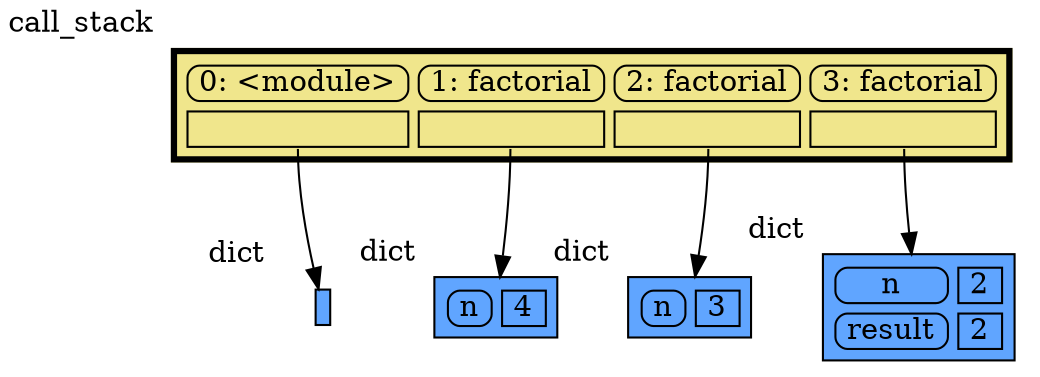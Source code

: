 digraph memory_graph {
	node [shape=plaintext]
	node127814065679872 [label=<
<TABLE BORDER="1" CELLBORDER="1" CELLSPACING="0" CELLPADDING="0" BGCOLOR="#60a5ff" PORT="table">
    <TR><TD BORDER="0"> </TD></TR>
</TABLE>
> xlabel=dict]
	node127814065675776 [label=<
<TABLE BORDER="1" CELLBORDER="1" CELLSPACING="5" CELLPADDING="0" BGCOLOR="#60a5ff" PORT="table">
    <TR><TD BORDER="1" STYLE="ROUNDED"> n </TD><TD BORDER="1"> 4 </TD></TR>
</TABLE>
> xlabel=dict]
	node127814065674880 [label=<
<TABLE BORDER="1" CELLBORDER="1" CELLSPACING="5" CELLPADDING="0" BGCOLOR="#60a5ff" PORT="table">
    <TR><TD BORDER="1" STYLE="ROUNDED"> n </TD><TD BORDER="1"> 3 </TD></TR>
</TABLE>
> xlabel=dict]
	node127814065304192 [label=<
<TABLE BORDER="1" CELLBORDER="1" CELLSPACING="5" CELLPADDING="0" BGCOLOR="#60a5ff" PORT="table">
    <TR><TD BORDER="1" STYLE="ROUNDED"> n </TD><TD BORDER="1"> 2 </TD></TR>
    <TR><TD BORDER="1" STYLE="ROUNDED"> result </TD><TD BORDER="1"> 2 </TD></TR>
</TABLE>
> xlabel=dict]
	node127814065552944 [label=<
<TABLE BORDER="3" CELLBORDER="1" CELLSPACING="5" CELLPADDING="0" BGCOLOR="khaki" PORT="table">
    <TR><TD BORDER="1" STYLE="ROUNDED"> 0: &lt;module&gt; </TD><TD BORDER="1" STYLE="ROUNDED"> 1: factorial </TD><TD BORDER="1" STYLE="ROUNDED"> 2: factorial </TD><TD BORDER="1" STYLE="ROUNDED"> 3: factorial </TD></TR>
    <TR><TD BORDER="1" PORT="ref0"> </TD><TD BORDER="1" PORT="ref1"> </TD><TD BORDER="1" PORT="ref2"> </TD><TD BORDER="1" PORT="ref3"> </TD></TR>
</TABLE>
> xlabel=call_stack]
	node127814065552944:ref0 -> node127814065679872:table [style=solid]
	node127814065552944:ref1 -> node127814065675776:table [style=solid]
	node127814065552944:ref2 -> node127814065674880:table [style=solid]
	node127814065552944:ref3 -> node127814065304192:table [style=solid]
subgraph { rank=same; node127814065679872 -> node127814065675776 -> node127814065674880 -> node127814065304192[weight=10, style=invis]; }
}
